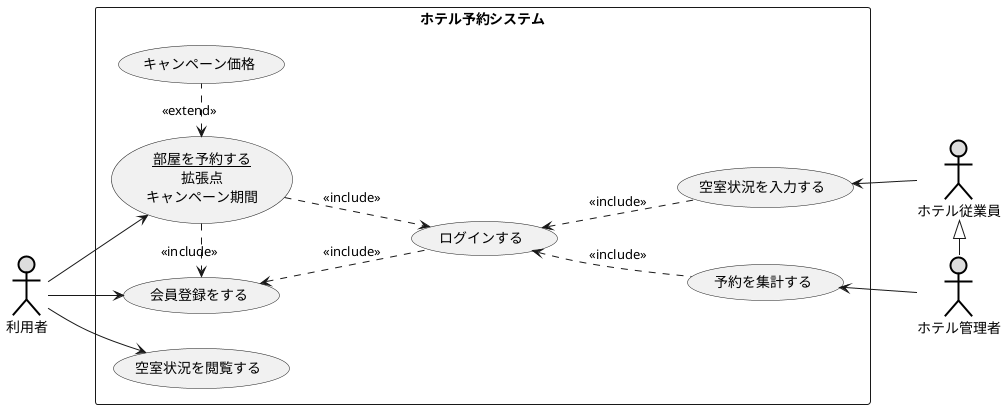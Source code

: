 @startuml 演習2-6
left to right direction
actor 利用者 #DDDDDD;line:black;line.bold;
actor ホテル従業員 #DDDDDD;line:black;line.bold;
actor ホテル管理者 #DDDDDD;line:black;line.bold;
rectangle ホテル予約システム {
usecase 空室状況を閲覧する
usecase キャンペーン価格
usecase 空室状況を入力する
usecase 予約を集計する
usecase ログインする
usecase 会員登録をする
(<u>部屋を予約する</u>\n拡張点\nキャンペーン期間) as input
}
利用者 --> input
利用者 --> 空室状況を閲覧する
利用者 --> 会員登録をする
input ..> ログインする : <<include>>
input <. (キャンペーン価格) : <<extend>>
input .> 会員登録をする : <<include>>
会員登録をする <.. ログインする : <<include>>
空室状況を入力する <-- ホテル従業員
予約を集計する <-- ホテル管理者
ログインする <.. 空室状況を入力する : <<include>>
ログインする <.. 予約を集計する : <<include>>
ホテル従業員 <|- ホテル管理者
@enduml